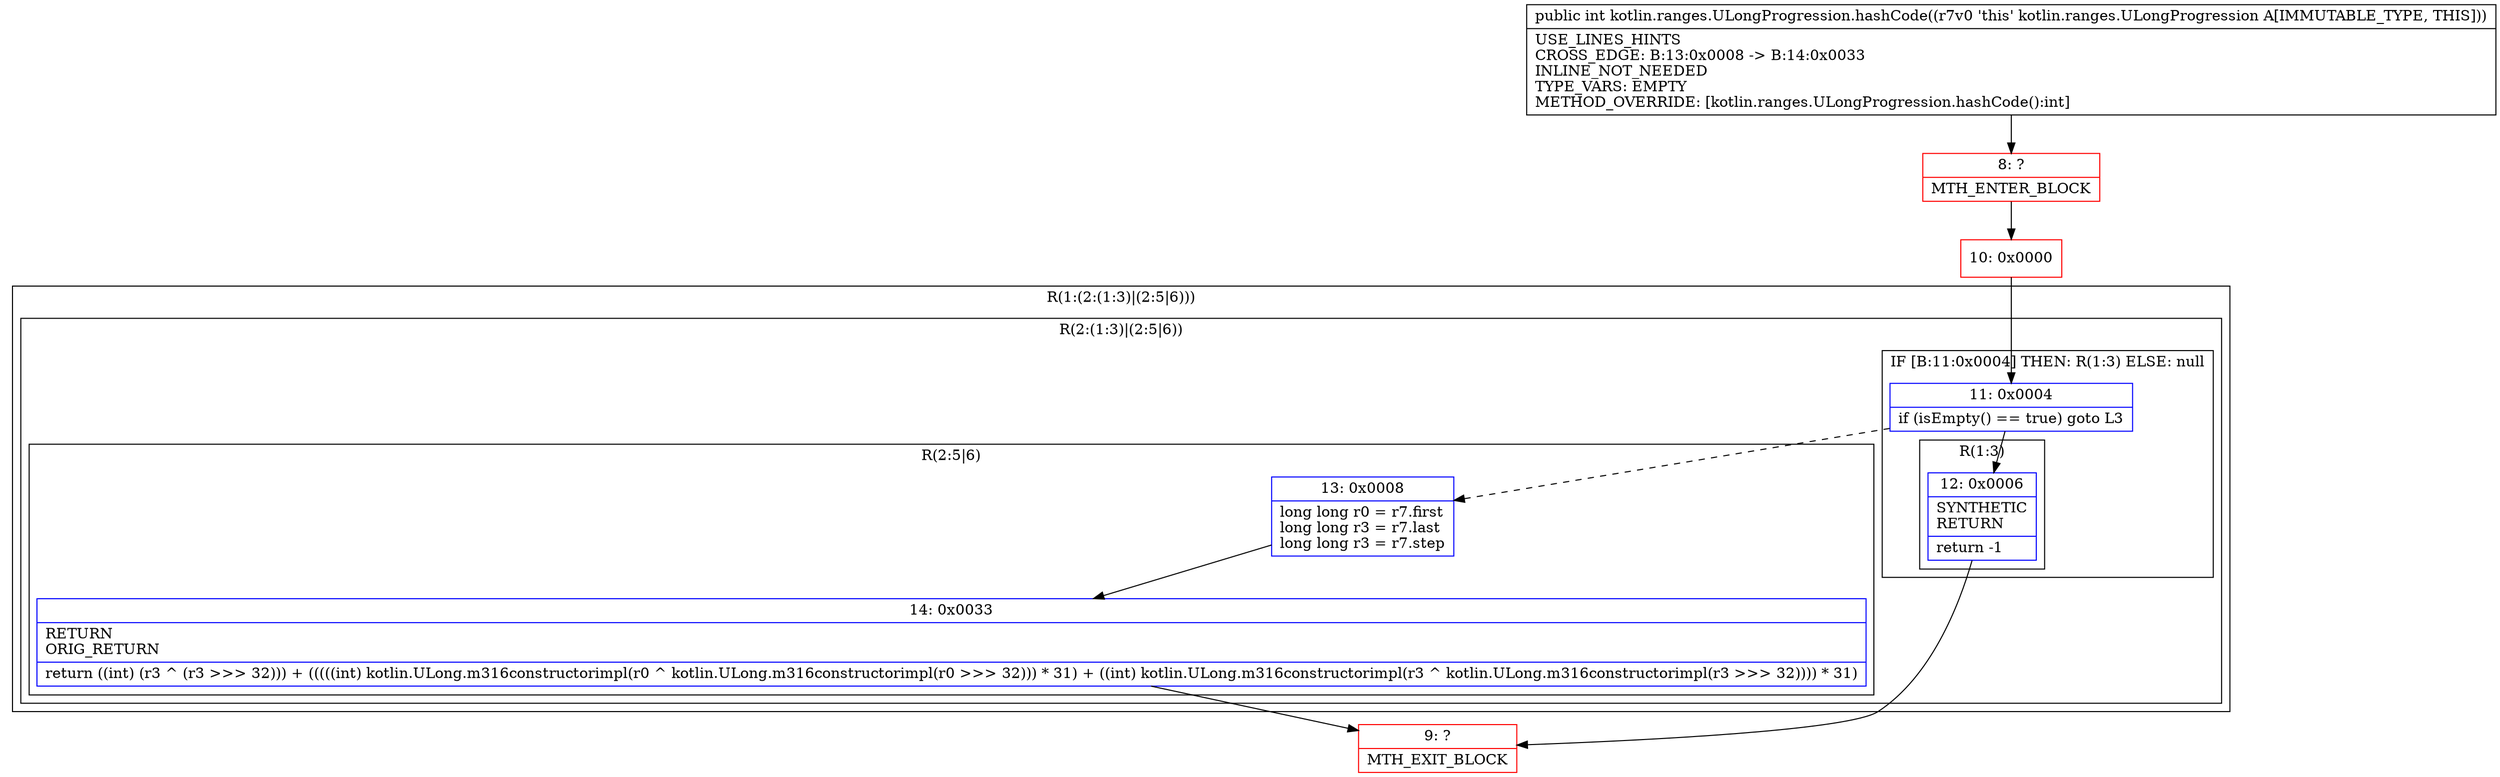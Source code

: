 digraph "CFG forkotlin.ranges.ULongProgression.hashCode()I" {
subgraph cluster_Region_526733937 {
label = "R(1:(2:(1:3)|(2:5|6)))";
node [shape=record,color=blue];
subgraph cluster_Region_1907821779 {
label = "R(2:(1:3)|(2:5|6))";
node [shape=record,color=blue];
subgraph cluster_IfRegion_980219498 {
label = "IF [B:11:0x0004] THEN: R(1:3) ELSE: null";
node [shape=record,color=blue];
Node_11 [shape=record,label="{11\:\ 0x0004|if (isEmpty() == true) goto L3\l}"];
subgraph cluster_Region_105835885 {
label = "R(1:3)";
node [shape=record,color=blue];
Node_12 [shape=record,label="{12\:\ 0x0006|SYNTHETIC\lRETURN\l|return \-1\l}"];
}
}
subgraph cluster_Region_655189626 {
label = "R(2:5|6)";
node [shape=record,color=blue];
Node_13 [shape=record,label="{13\:\ 0x0008|long long r0 = r7.first\llong long r3 = r7.last\llong long r3 = r7.step\l}"];
Node_14 [shape=record,label="{14\:\ 0x0033|RETURN\lORIG_RETURN\l|return ((int) (r3 ^ (r3 \>\>\> 32))) + (((((int) kotlin.ULong.m316constructorimpl(r0 ^ kotlin.ULong.m316constructorimpl(r0 \>\>\> 32))) * 31) + ((int) kotlin.ULong.m316constructorimpl(r3 ^ kotlin.ULong.m316constructorimpl(r3 \>\>\> 32)))) * 31)\l}"];
}
}
}
Node_8 [shape=record,color=red,label="{8\:\ ?|MTH_ENTER_BLOCK\l}"];
Node_10 [shape=record,color=red,label="{10\:\ 0x0000}"];
Node_9 [shape=record,color=red,label="{9\:\ ?|MTH_EXIT_BLOCK\l}"];
MethodNode[shape=record,label="{public int kotlin.ranges.ULongProgression.hashCode((r7v0 'this' kotlin.ranges.ULongProgression A[IMMUTABLE_TYPE, THIS]))  | USE_LINES_HINTS\lCROSS_EDGE: B:13:0x0008 \-\> B:14:0x0033\lINLINE_NOT_NEEDED\lTYPE_VARS: EMPTY\lMETHOD_OVERRIDE: [kotlin.ranges.ULongProgression.hashCode():int]\l}"];
MethodNode -> Node_8;Node_11 -> Node_12;
Node_11 -> Node_13[style=dashed];
Node_12 -> Node_9;
Node_13 -> Node_14;
Node_14 -> Node_9;
Node_8 -> Node_10;
Node_10 -> Node_11;
}

